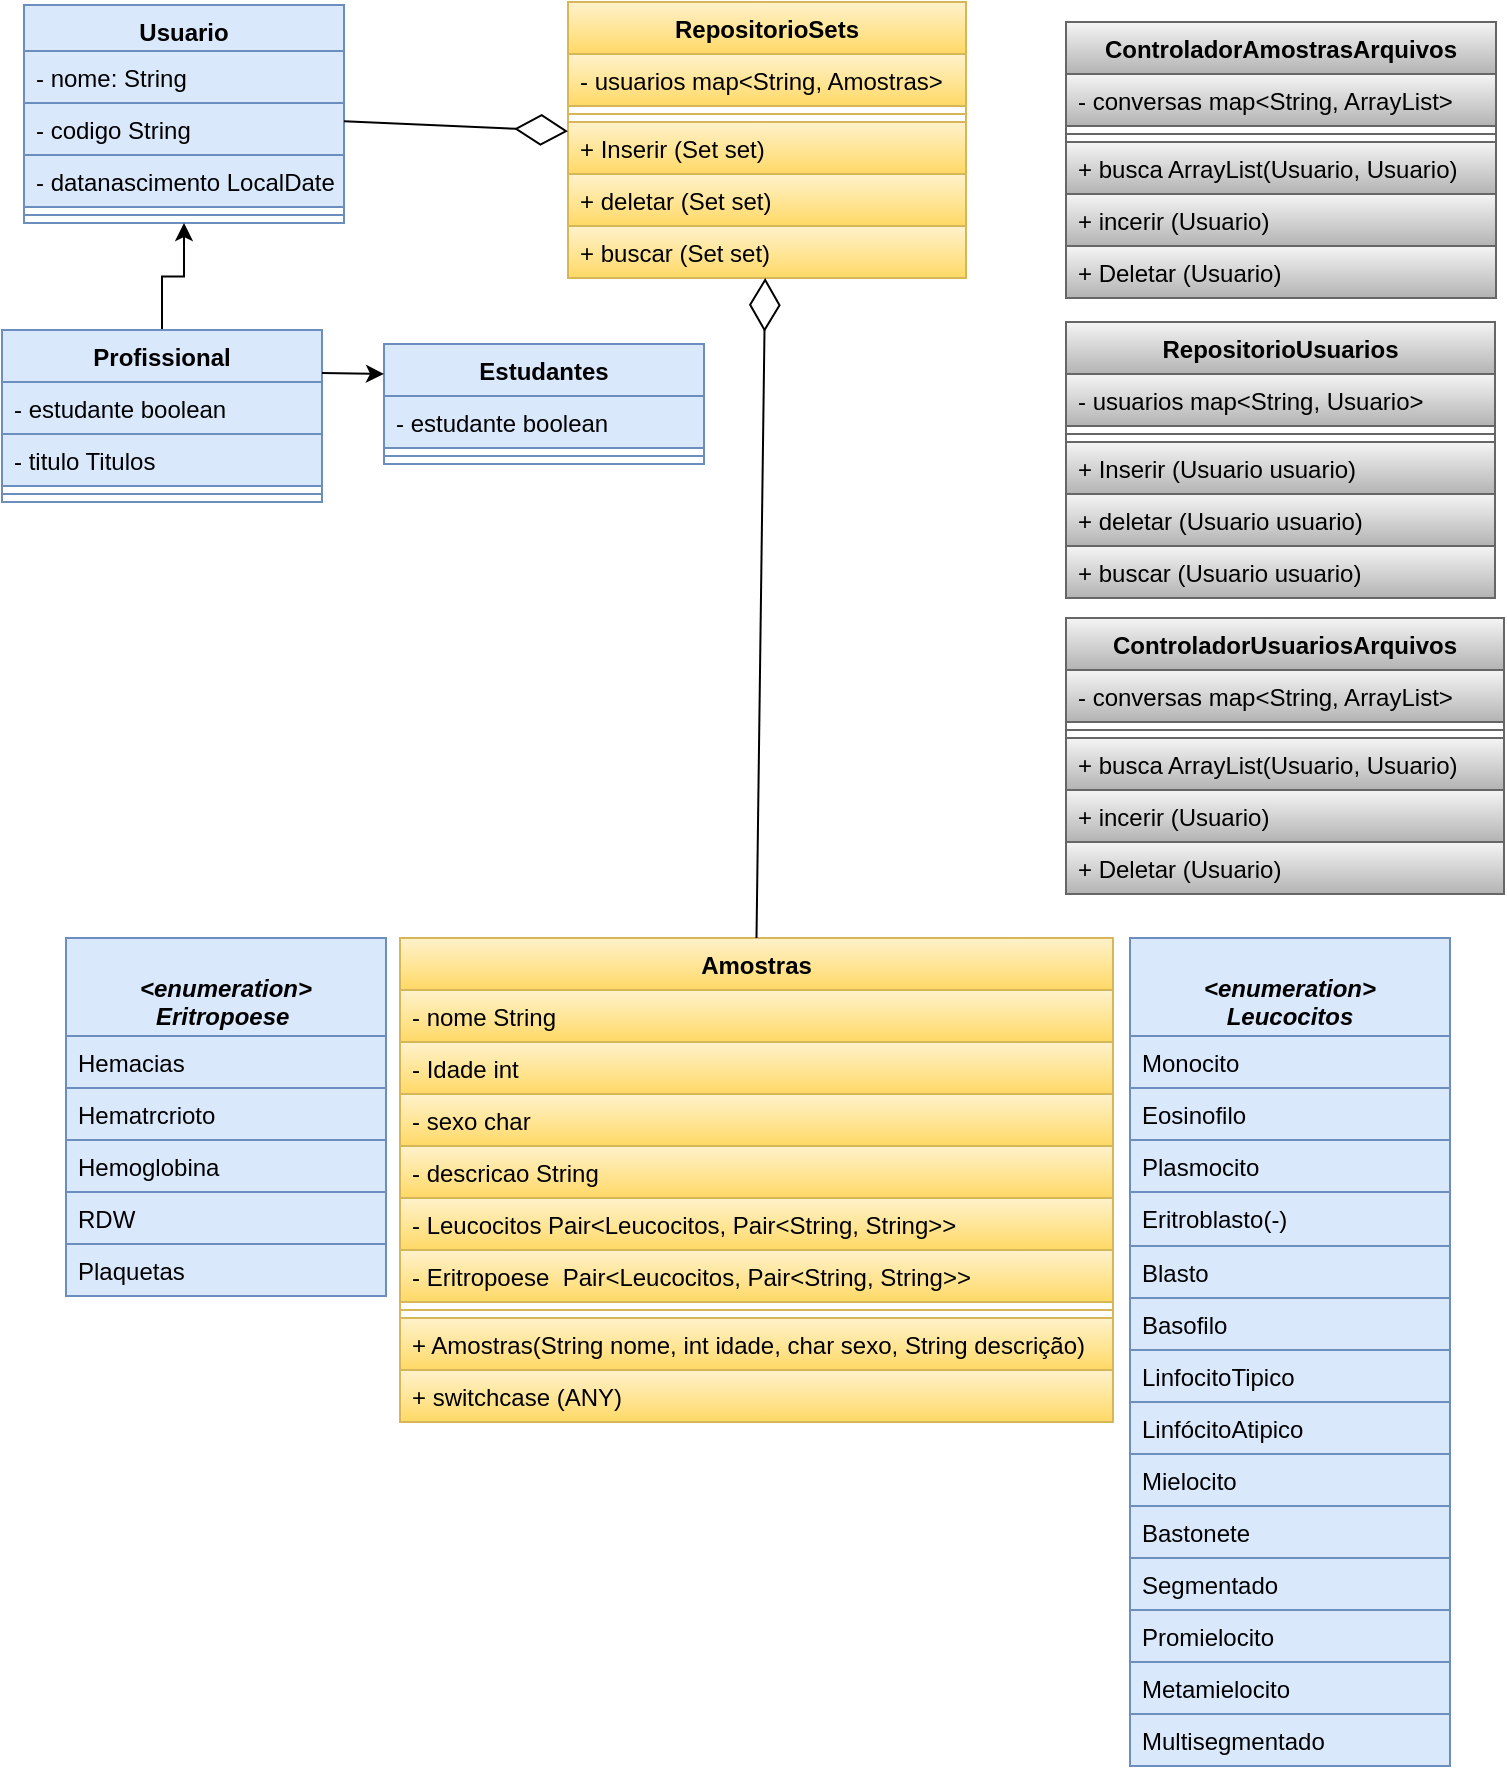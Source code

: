 <mxfile version="17.4.6" type="google"><diagram name="Page-1" id="c4acf3e9-155e-7222-9cf6-157b1a14988f"><mxGraphModel grid="0" page="1" gridSize="10" guides="1" tooltips="1" connect="1" arrows="1" fold="1" pageScale="1" pageWidth="850" pageHeight="1100" background="none" math="0" shadow="0"><root><mxCell id="0"/><mxCell id="1" parent="0"/><mxCell id="GIiCDXgsUAsSO3MfC4Dt-1" value="Usuario" style="swimlane;fontStyle=1;align=center;verticalAlign=top;childLayout=stackLayout;horizontal=1;startSize=23;horizontalStack=0;resizeParent=1;resizeParentMax=0;resizeLast=0;collapsible=1;marginBottom=0;fillColor=#dae8fc;strokeColor=#6c8ebf;" vertex="1" parent="1"><mxGeometry x="-743" y="13.5" width="160" height="109" as="geometry"><mxRectangle x="50" y="507" width="80" height="26" as="alternateBounds"/></mxGeometry></mxCell><mxCell id="GIiCDXgsUAsSO3MfC4Dt-2" value="- nome: String" style="text;align=left;verticalAlign=top;spacingLeft=4;spacingRight=4;overflow=hidden;rotatable=0;points=[[0,0.5],[1,0.5]];portConstraint=eastwest;fillColor=#dae8fc;shadow=0;strokeColor=#6c8ebf;" vertex="1" parent="GIiCDXgsUAsSO3MfC4Dt-1"><mxGeometry y="23" width="160" height="26" as="geometry"/></mxCell><mxCell id="GIiCDXgsUAsSO3MfC4Dt-6" value="- codigo String" style="text;strokeColor=#6c8ebf;fillColor=#dae8fc;align=left;verticalAlign=top;spacingLeft=4;spacingRight=4;overflow=hidden;rotatable=0;points=[[0,0.5],[1,0.5]];portConstraint=eastwest;" vertex="1" parent="GIiCDXgsUAsSO3MfC4Dt-1"><mxGeometry y="49" width="160" height="26" as="geometry"/></mxCell><mxCell id="GIiCDXgsUAsSO3MfC4Dt-7" value="- datanascimento LocalDate" style="text;strokeColor=#6c8ebf;fillColor=#dae8fc;align=left;verticalAlign=top;spacingLeft=4;spacingRight=4;overflow=hidden;rotatable=0;points=[[0,0.5],[1,0.5]];portConstraint=eastwest;" vertex="1" parent="GIiCDXgsUAsSO3MfC4Dt-1"><mxGeometry y="75" width="160" height="26" as="geometry"/></mxCell><mxCell id="GIiCDXgsUAsSO3MfC4Dt-3" value="" style="line;strokeWidth=1;fillColor=#dae8fc;align=left;verticalAlign=middle;spacingTop=-1;spacingLeft=3;spacingRight=3;rotatable=0;labelPosition=right;points=[];portConstraint=eastwest;strokeColor=#6c8ebf;" vertex="1" parent="GIiCDXgsUAsSO3MfC4Dt-1"><mxGeometry y="101" width="160" height="8" as="geometry"/></mxCell><mxCell id="GIiCDXgsUAsSO3MfC4Dt-12" value="Estudantes" style="swimlane;fontStyle=1;align=center;verticalAlign=top;childLayout=stackLayout;horizontal=1;startSize=26;horizontalStack=0;resizeParent=1;resizeParentMax=0;resizeLast=0;collapsible=1;marginBottom=0;shadow=0;fillColor=#dae8fc;strokeColor=#6c8ebf;" vertex="1" parent="1"><mxGeometry x="-563" y="183" width="160" height="60" as="geometry"/></mxCell><mxCell id="GIiCDXgsUAsSO3MfC4Dt-13" value="- estudante boolean" style="text;strokeColor=#6c8ebf;fillColor=#dae8fc;align=left;verticalAlign=top;spacingLeft=4;spacingRight=4;overflow=hidden;rotatable=0;points=[[0,0.5],[1,0.5]];portConstraint=eastwest;shadow=0;" vertex="1" parent="GIiCDXgsUAsSO3MfC4Dt-12"><mxGeometry y="26" width="160" height="26" as="geometry"/></mxCell><mxCell id="GIiCDXgsUAsSO3MfC4Dt-14" value="" style="line;strokeWidth=1;fillColor=#dae8fc;align=left;verticalAlign=middle;spacingTop=-1;spacingLeft=3;spacingRight=3;rotatable=0;labelPosition=right;points=[];portConstraint=eastwest;shadow=0;strokeColor=#6c8ebf;" vertex="1" parent="GIiCDXgsUAsSO3MfC4Dt-12"><mxGeometry y="52" width="160" height="8" as="geometry"/></mxCell><mxCell id="GIiCDXgsUAsSO3MfC4Dt-23" value="Amostras&#10;" style="swimlane;fontStyle=1;align=center;verticalAlign=top;childLayout=stackLayout;horizontal=1;startSize=26;horizontalStack=0;resizeParent=1;resizeParentMax=0;resizeLast=0;collapsible=1;marginBottom=0;shadow=0;fillColor=#fff2cc;gradientColor=#ffd966;strokeColor=#d6b656;" vertex="1" parent="1"><mxGeometry x="-555" y="480" width="356.5" height="242" as="geometry"/></mxCell><mxCell id="GIiCDXgsUAsSO3MfC4Dt-24" value="- nome String&#10;" style="text;strokeColor=#d6b656;fillColor=#fff2cc;align=left;verticalAlign=top;spacingLeft=4;spacingRight=4;overflow=hidden;rotatable=0;points=[[0,0.5],[1,0.5]];portConstraint=eastwest;shadow=0;gradientColor=#ffd966;" vertex="1" parent="GIiCDXgsUAsSO3MfC4Dt-23"><mxGeometry y="26" width="356.5" height="26" as="geometry"/></mxCell><mxCell id="fP2NmQQNGqeW-H18xXMQ-36" value="- Idade int&#10;" style="text;strokeColor=#d6b656;fillColor=#fff2cc;align=left;verticalAlign=top;spacingLeft=4;spacingRight=4;overflow=hidden;rotatable=0;points=[[0,0.5],[1,0.5]];portConstraint=eastwest;shadow=0;gradientColor=#ffd966;" vertex="1" parent="GIiCDXgsUAsSO3MfC4Dt-23"><mxGeometry y="52" width="356.5" height="26" as="geometry"/></mxCell><mxCell id="fP2NmQQNGqeW-H18xXMQ-37" value="- sexo char" style="text;strokeColor=#d6b656;fillColor=#fff2cc;align=left;verticalAlign=top;spacingLeft=4;spacingRight=4;overflow=hidden;rotatable=0;points=[[0,0.5],[1,0.5]];portConstraint=eastwest;shadow=0;gradientColor=#ffd966;" vertex="1" parent="GIiCDXgsUAsSO3MfC4Dt-23"><mxGeometry y="78" width="356.5" height="26" as="geometry"/></mxCell><mxCell id="GIiCDXgsUAsSO3MfC4Dt-28" value="- descricao String&#10;" style="text;strokeColor=#d6b656;fillColor=#fff2cc;align=left;verticalAlign=top;spacingLeft=4;spacingRight=4;overflow=hidden;rotatable=0;points=[[0,0.5],[1,0.5]];portConstraint=eastwest;shadow=0;gradientColor=#ffd966;" vertex="1" parent="GIiCDXgsUAsSO3MfC4Dt-23"><mxGeometry y="104" width="356.5" height="26" as="geometry"/></mxCell><mxCell id="fP2NmQQNGqeW-H18xXMQ-39" value="- Leucocitos Pair&lt;Leucocitos, Pair&lt;String, String&gt;&gt;&#10;" style="text;strokeColor=#d6b656;fillColor=#fff2cc;align=left;verticalAlign=top;spacingLeft=4;spacingRight=4;overflow=hidden;rotatable=0;points=[[0,0.5],[1,0.5]];portConstraint=eastwest;shadow=0;gradientColor=#ffd966;" vertex="1" parent="GIiCDXgsUAsSO3MfC4Dt-23"><mxGeometry y="130" width="356.5" height="26" as="geometry"/></mxCell><mxCell id="fP2NmQQNGqeW-H18xXMQ-194" value="- Eritropoese  Pair&lt;Leucocitos, Pair&lt;String, String&gt;&gt;&#10;" style="text;strokeColor=#d6b656;fillColor=#fff2cc;align=left;verticalAlign=top;spacingLeft=4;spacingRight=4;overflow=hidden;rotatable=0;points=[[0,0.5],[1,0.5]];portConstraint=eastwest;shadow=0;gradientColor=#ffd966;" vertex="1" parent="GIiCDXgsUAsSO3MfC4Dt-23"><mxGeometry y="156" width="356.5" height="26" as="geometry"/></mxCell><mxCell id="GIiCDXgsUAsSO3MfC4Dt-25" value="" style="line;strokeWidth=1;fillColor=#fff2cc;align=left;verticalAlign=middle;spacingTop=-1;spacingLeft=3;spacingRight=3;rotatable=0;labelPosition=right;points=[];portConstraint=eastwest;shadow=0;gradientColor=#ffd966;strokeColor=#d6b656;" vertex="1" parent="GIiCDXgsUAsSO3MfC4Dt-23"><mxGeometry y="182" width="356.5" height="8" as="geometry"/></mxCell><mxCell id="fP2NmQQNGqeW-H18xXMQ-169" value="+ Amostras(String nome, int idade, char sexo, String descrição)" style="text;strokeColor=#d6b656;fillColor=#fff2cc;align=left;verticalAlign=top;spacingLeft=4;spacingRight=4;overflow=hidden;rotatable=0;points=[[0,0.5],[1,0.5]];portConstraint=eastwest;shadow=0;gradientColor=#ffd966;" vertex="1" parent="GIiCDXgsUAsSO3MfC4Dt-23"><mxGeometry y="190" width="356.5" height="26" as="geometry"/></mxCell><mxCell id="fP2NmQQNGqeW-H18xXMQ-213" value="+ switchcase (ANY)" style="text;strokeColor=#d6b656;fillColor=#fff2cc;align=left;verticalAlign=top;spacingLeft=4;spacingRight=4;overflow=hidden;rotatable=0;points=[[0,0.5],[1,0.5]];portConstraint=eastwest;shadow=0;gradientColor=#ffd966;" vertex="1" parent="GIiCDXgsUAsSO3MfC4Dt-23"><mxGeometry y="216" width="356.5" height="26" as="geometry"/></mxCell><mxCell id="GIiCDXgsUAsSO3MfC4Dt-82" value="RepositorioUsuarios" style="swimlane;fontStyle=1;align=center;verticalAlign=top;childLayout=stackLayout;horizontal=1;startSize=26;horizontalStack=0;resizeParent=1;resizeParentMax=0;resizeLast=0;collapsible=1;marginBottom=0;shadow=0;fillColor=#f5f5f5;gradientColor=#b3b3b3;strokeColor=#666666;" vertex="1" parent="1"><mxGeometry x="-222" y="172" width="214.5" height="138" as="geometry"/></mxCell><mxCell id="GIiCDXgsUAsSO3MfC4Dt-83" value="- usuarios map&lt;String, Usuario&gt;" style="text;strokeColor=#666666;fillColor=#f5f5f5;align=left;verticalAlign=top;spacingLeft=4;spacingRight=4;overflow=hidden;rotatable=0;points=[[0,0.5],[1,0.5]];portConstraint=eastwest;shadow=0;gradientColor=#b3b3b3;" vertex="1" parent="GIiCDXgsUAsSO3MfC4Dt-82"><mxGeometry y="26" width="214.5" height="26" as="geometry"/></mxCell><mxCell id="GIiCDXgsUAsSO3MfC4Dt-84" value="" style="line;strokeWidth=1;fillColor=#f5f5f5;align=left;verticalAlign=middle;spacingTop=-1;spacingLeft=3;spacingRight=3;rotatable=0;labelPosition=right;points=[];portConstraint=eastwest;shadow=0;gradientColor=#b3b3b3;strokeColor=#666666;" vertex="1" parent="GIiCDXgsUAsSO3MfC4Dt-82"><mxGeometry y="52" width="214.5" height="8" as="geometry"/></mxCell><mxCell id="GIiCDXgsUAsSO3MfC4Dt-85" value="+ Inserir (Usuario usuario)" style="text;strokeColor=#666666;fillColor=#f5f5f5;align=left;verticalAlign=top;spacingLeft=4;spacingRight=4;overflow=hidden;rotatable=0;points=[[0,0.5],[1,0.5]];portConstraint=eastwest;shadow=0;gradientColor=#b3b3b3;" vertex="1" parent="GIiCDXgsUAsSO3MfC4Dt-82"><mxGeometry y="60" width="214.5" height="26" as="geometry"/></mxCell><mxCell id="GIiCDXgsUAsSO3MfC4Dt-86" value="+ deletar (Usuario usuario)" style="text;strokeColor=#666666;fillColor=#f5f5f5;align=left;verticalAlign=top;spacingLeft=4;spacingRight=4;overflow=hidden;rotatable=0;points=[[0,0.5],[1,0.5]];portConstraint=eastwest;shadow=0;gradientColor=#b3b3b3;" vertex="1" parent="GIiCDXgsUAsSO3MfC4Dt-82"><mxGeometry y="86" width="214.5" height="26" as="geometry"/></mxCell><mxCell id="GIiCDXgsUAsSO3MfC4Dt-87" value="+ buscar (Usuario usuario)" style="text;strokeColor=#666666;fillColor=#f5f5f5;align=left;verticalAlign=top;spacingLeft=4;spacingRight=4;overflow=hidden;rotatable=0;points=[[0,0.5],[1,0.5]];portConstraint=eastwest;shadow=0;gradientColor=#b3b3b3;" vertex="1" parent="GIiCDXgsUAsSO3MfC4Dt-82"><mxGeometry y="112" width="214.5" height="26" as="geometry"/></mxCell><mxCell id="GIiCDXgsUAsSO3MfC4Dt-94" value="ControladorUsuariosArquivos&#10;" style="swimlane;fontStyle=1;align=center;verticalAlign=top;childLayout=stackLayout;horizontal=1;startSize=26;horizontalStack=0;resizeParent=1;resizeParentMax=0;resizeLast=0;collapsible=1;marginBottom=0;shadow=0;fillColor=#f5f5f5;gradientColor=#b3b3b3;strokeColor=#666666;" vertex="1" parent="1"><mxGeometry x="-222" y="320" width="219" height="138" as="geometry"/></mxCell><mxCell id="GIiCDXgsUAsSO3MfC4Dt-95" value="- conversas map&lt;String, ArrayList&gt;" style="text;strokeColor=#666666;fillColor=#f5f5f5;align=left;verticalAlign=top;spacingLeft=4;spacingRight=4;overflow=hidden;rotatable=0;points=[[0,0.5],[1,0.5]];portConstraint=eastwest;shadow=0;gradientColor=#b3b3b3;" vertex="1" parent="GIiCDXgsUAsSO3MfC4Dt-94"><mxGeometry y="26" width="219" height="26" as="geometry"/></mxCell><mxCell id="GIiCDXgsUAsSO3MfC4Dt-96" value="" style="line;strokeWidth=1;fillColor=#f5f5f5;align=left;verticalAlign=middle;spacingTop=-1;spacingLeft=3;spacingRight=3;rotatable=0;labelPosition=right;points=[];portConstraint=eastwest;shadow=0;gradientColor=#b3b3b3;strokeColor=#666666;" vertex="1" parent="GIiCDXgsUAsSO3MfC4Dt-94"><mxGeometry y="52" width="219" height="8" as="geometry"/></mxCell><mxCell id="GIiCDXgsUAsSO3MfC4Dt-97" value="+ busca ArrayList(Usuario, Usuario)" style="text;strokeColor=#666666;fillColor=#f5f5f5;align=left;verticalAlign=top;spacingLeft=4;spacingRight=4;overflow=hidden;rotatable=0;points=[[0,0.5],[1,0.5]];portConstraint=eastwest;shadow=0;gradientColor=#b3b3b3;" vertex="1" parent="GIiCDXgsUAsSO3MfC4Dt-94"><mxGeometry y="60" width="219" height="26" as="geometry"/></mxCell><mxCell id="fP2NmQQNGqeW-H18xXMQ-215" value="+ incerir (Usuario)" style="text;strokeColor=#666666;fillColor=#f5f5f5;align=left;verticalAlign=top;spacingLeft=4;spacingRight=4;overflow=hidden;rotatable=0;points=[[0,0.5],[1,0.5]];portConstraint=eastwest;shadow=0;gradientColor=#b3b3b3;" vertex="1" parent="GIiCDXgsUAsSO3MfC4Dt-94"><mxGeometry y="86" width="219" height="26" as="geometry"/></mxCell><mxCell id="GIiCDXgsUAsSO3MfC4Dt-107" value="+ Deletar (Usuario)" style="text;strokeColor=#666666;fillColor=#f5f5f5;align=left;verticalAlign=top;spacingLeft=4;spacingRight=4;overflow=hidden;rotatable=0;points=[[0,0.5],[1,0.5]];portConstraint=eastwest;shadow=0;gradientColor=#b3b3b3;" vertex="1" parent="GIiCDXgsUAsSO3MfC4Dt-94"><mxGeometry y="112" width="219" height="26" as="geometry"/></mxCell><mxCell id="GIiCDXgsUAsSO3MfC4Dt-108" value="RepositorioSets" style="swimlane;fontStyle=1;align=center;verticalAlign=top;childLayout=stackLayout;horizontal=1;startSize=26;horizontalStack=0;resizeParent=1;resizeParentMax=0;resizeLast=0;collapsible=1;marginBottom=0;shadow=0;fillColor=#fff2cc;gradientColor=#ffd966;strokeColor=#d6b656;" vertex="1" parent="1"><mxGeometry x="-471" y="12" width="199" height="138" as="geometry"/></mxCell><mxCell id="GIiCDXgsUAsSO3MfC4Dt-109" value="- usuarios map&lt;String, Amostras&gt;" style="text;strokeColor=#d6b656;fillColor=#fff2cc;align=left;verticalAlign=top;spacingLeft=4;spacingRight=4;overflow=hidden;rotatable=0;points=[[0,0.5],[1,0.5]];portConstraint=eastwest;shadow=0;gradientColor=#ffd966;" vertex="1" parent="GIiCDXgsUAsSO3MfC4Dt-108"><mxGeometry y="26" width="199" height="26" as="geometry"/></mxCell><mxCell id="GIiCDXgsUAsSO3MfC4Dt-110" value="" style="line;strokeWidth=1;fillColor=#fff2cc;align=left;verticalAlign=middle;spacingTop=-1;spacingLeft=3;spacingRight=3;rotatable=0;labelPosition=right;points=[];portConstraint=eastwest;shadow=0;gradientColor=#ffd966;strokeColor=#d6b656;" vertex="1" parent="GIiCDXgsUAsSO3MfC4Dt-108"><mxGeometry y="52" width="199" height="8" as="geometry"/></mxCell><mxCell id="GIiCDXgsUAsSO3MfC4Dt-111" value="+ Inserir (Set set)" style="text;strokeColor=#d6b656;fillColor=#fff2cc;align=left;verticalAlign=top;spacingLeft=4;spacingRight=4;overflow=hidden;rotatable=0;points=[[0,0.5],[1,0.5]];portConstraint=eastwest;shadow=0;gradientColor=#ffd966;" vertex="1" parent="GIiCDXgsUAsSO3MfC4Dt-108"><mxGeometry y="60" width="199" height="26" as="geometry"/></mxCell><mxCell id="GIiCDXgsUAsSO3MfC4Dt-112" value="+ deletar (Set set)" style="text;strokeColor=#d6b656;fillColor=#fff2cc;align=left;verticalAlign=top;spacingLeft=4;spacingRight=4;overflow=hidden;rotatable=0;points=[[0,0.5],[1,0.5]];portConstraint=eastwest;shadow=0;gradientColor=#ffd966;" vertex="1" parent="GIiCDXgsUAsSO3MfC4Dt-108"><mxGeometry y="86" width="199" height="26" as="geometry"/></mxCell><mxCell id="GIiCDXgsUAsSO3MfC4Dt-113" value="+ buscar (Set set)" style="text;strokeColor=#d6b656;fillColor=#fff2cc;align=left;verticalAlign=top;spacingLeft=4;spacingRight=4;overflow=hidden;rotatable=0;points=[[0,0.5],[1,0.5]];portConstraint=eastwest;shadow=0;gradientColor=#ffd966;" vertex="1" parent="GIiCDXgsUAsSO3MfC4Dt-108"><mxGeometry y="112" width="199" height="26" as="geometry"/></mxCell><mxCell id="GIiCDXgsUAsSO3MfC4Dt-119" value="ControladorAmostrasArquivos&#10;" style="swimlane;fontStyle=1;align=center;verticalAlign=top;childLayout=stackLayout;horizontal=1;startSize=26;horizontalStack=0;resizeParent=1;resizeParentMax=0;resizeLast=0;collapsible=1;marginBottom=0;shadow=0;fillColor=#f5f5f5;gradientColor=#b3b3b3;strokeColor=#666666;" vertex="1" parent="1"><mxGeometry x="-222" y="22" width="215" height="138" as="geometry"/></mxCell><mxCell id="GIiCDXgsUAsSO3MfC4Dt-120" value="- conversas map&lt;String, ArrayList&gt;" style="text;strokeColor=#666666;fillColor=#f5f5f5;align=left;verticalAlign=top;spacingLeft=4;spacingRight=4;overflow=hidden;rotatable=0;points=[[0,0.5],[1,0.5]];portConstraint=eastwest;shadow=0;gradientColor=#b3b3b3;" vertex="1" parent="GIiCDXgsUAsSO3MfC4Dt-119"><mxGeometry y="26" width="215" height="26" as="geometry"/></mxCell><mxCell id="GIiCDXgsUAsSO3MfC4Dt-121" value="" style="line;strokeWidth=1;fillColor=#f5f5f5;align=left;verticalAlign=middle;spacingTop=-1;spacingLeft=3;spacingRight=3;rotatable=0;labelPosition=right;points=[];portConstraint=eastwest;shadow=0;gradientColor=#b3b3b3;strokeColor=#666666;" vertex="1" parent="GIiCDXgsUAsSO3MfC4Dt-119"><mxGeometry y="52" width="215" height="8" as="geometry"/></mxCell><mxCell id="GIiCDXgsUAsSO3MfC4Dt-122" value="+ busca ArrayList(Usuario, Usuario)" style="text;strokeColor=#666666;fillColor=#f5f5f5;align=left;verticalAlign=top;spacingLeft=4;spacingRight=4;overflow=hidden;rotatable=0;points=[[0,0.5],[1,0.5]];portConstraint=eastwest;shadow=0;gradientColor=#b3b3b3;" vertex="1" parent="GIiCDXgsUAsSO3MfC4Dt-119"><mxGeometry y="60" width="215" height="26" as="geometry"/></mxCell><mxCell id="GIiCDXgsUAsSO3MfC4Dt-123" value="+ incerir (Usuario)" style="text;strokeColor=#666666;fillColor=#f5f5f5;align=left;verticalAlign=top;spacingLeft=4;spacingRight=4;overflow=hidden;rotatable=0;points=[[0,0.5],[1,0.5]];portConstraint=eastwest;shadow=0;gradientColor=#b3b3b3;" vertex="1" parent="GIiCDXgsUAsSO3MfC4Dt-119"><mxGeometry y="86" width="215" height="26" as="geometry"/></mxCell><mxCell id="fP2NmQQNGqeW-H18xXMQ-214" value="+ Deletar (Usuario)" style="text;strokeColor=#666666;fillColor=#f5f5f5;align=left;verticalAlign=top;spacingLeft=4;spacingRight=4;overflow=hidden;rotatable=0;points=[[0,0.5],[1,0.5]];portConstraint=eastwest;shadow=0;gradientColor=#b3b3b3;" vertex="1" parent="GIiCDXgsUAsSO3MfC4Dt-119"><mxGeometry y="112" width="215" height="26" as="geometry"/></mxCell><mxCell id="wb7fAY1XNCPEgNLphyo4-92" style="edgeStyle=orthogonalEdgeStyle;rounded=0;orthogonalLoop=1;jettySize=auto;html=1;startArrow=none;fillColor=#f8cecc;strokeColor=#b85450;" edge="1" parent="1"><mxGeometry relative="1" as="geometry"><mxPoint x="-588.966" y="658" as="targetPoint"/></mxGeometry></mxCell><mxCell id="fP2NmQQNGqeW-H18xXMQ-211" style="edgeStyle=orthogonalEdgeStyle;rounded=0;orthogonalLoop=1;jettySize=auto;html=1;" edge="1" parent="1" source="GIiCDXgsUAsSO3MfC4Dt-17" target="GIiCDXgsUAsSO3MfC4Dt-1"><mxGeometry relative="1" as="geometry"/></mxCell><mxCell id="GIiCDXgsUAsSO3MfC4Dt-17" value="Profissional" style="swimlane;fontStyle=1;align=center;verticalAlign=top;childLayout=stackLayout;horizontal=1;startSize=26;horizontalStack=0;resizeParent=1;resizeParentMax=0;resizeLast=0;collapsible=1;marginBottom=0;shadow=0;fillColor=#dae8fc;strokeColor=#6c8ebf;" vertex="1" parent="1"><mxGeometry x="-754" y="176" width="160" height="86" as="geometry"/></mxCell><mxCell id="GIiCDXgsUAsSO3MfC4Dt-18" value="- estudante boolean" style="text;strokeColor=#6c8ebf;fillColor=#dae8fc;align=left;verticalAlign=top;spacingLeft=4;spacingRight=4;overflow=hidden;rotatable=0;points=[[0,0.5],[1,0.5]];portConstraint=eastwest;shadow=0;" vertex="1" parent="GIiCDXgsUAsSO3MfC4Dt-17"><mxGeometry y="26" width="160" height="26" as="geometry"/></mxCell><mxCell id="fP2NmQQNGqeW-H18xXMQ-201" value="- titulo Titulos" style="text;strokeColor=#6c8ebf;fillColor=#dae8fc;align=left;verticalAlign=top;spacingLeft=4;spacingRight=4;overflow=hidden;rotatable=0;points=[[0,0.5],[1,0.5]];portConstraint=eastwest;shadow=0;" vertex="1" parent="GIiCDXgsUAsSO3MfC4Dt-17"><mxGeometry y="52" width="160" height="26" as="geometry"/></mxCell><mxCell id="GIiCDXgsUAsSO3MfC4Dt-19" value="" style="line;strokeWidth=1;fillColor=#dae8fc;align=left;verticalAlign=middle;spacingTop=-1;spacingLeft=3;spacingRight=3;rotatable=0;labelPosition=right;points=[];portConstraint=eastwest;shadow=0;strokeColor=#6c8ebf;" vertex="1" parent="GIiCDXgsUAsSO3MfC4Dt-17"><mxGeometry y="78" width="160" height="8" as="geometry"/></mxCell><mxCell id="x9St0EuGBLBd9zhGTbwU-3" value="" style="endArrow=classic;html=1;rounded=0;entryX=0;entryY=0.25;entryDx=0;entryDy=0;exitX=1;exitY=0.25;exitDx=0;exitDy=0;" edge="1" parent="1" source="GIiCDXgsUAsSO3MfC4Dt-17" target="GIiCDXgsUAsSO3MfC4Dt-12"><mxGeometry width="50" height="50" relative="1" as="geometry"><mxPoint x="-473" y="342" as="sourcePoint"/><mxPoint x="-423" y="292" as="targetPoint"/></mxGeometry></mxCell><mxCell id="fP2NmQQNGqeW-H18xXMQ-9" value="&#10;&lt;enumeration&gt;&#10;Leucocitos" style="swimlane;fontStyle=3;childLayout=stackLayout;horizontal=1;startSize=49;fillColor=#dae8fc;horizontalStack=0;resizeParent=1;resizeParentMax=0;resizeLast=0;collapsible=1;marginBottom=0;strokeColor=#6c8ebf;" vertex="1" parent="1"><mxGeometry x="-190" y="480" width="160" height="414" as="geometry"><mxRectangle x="-118" y="459" width="113" height="49" as="alternateBounds"/></mxGeometry></mxCell><mxCell id="fP2NmQQNGqeW-H18xXMQ-10" value="Monocito&#10;&#10;&lt;br style=&quot;padding: 0px; margin: 0px; color: rgb(0, 0, 0); font-family: helvetica; font-size: 12px; font-style: italic; font-weight: 700; letter-spacing: normal; text-align: center; text-indent: 0px; text-transform: none; word-spacing: 0px; background-color: rgb(248, 249, 250);&quot;&gt;&lt;span style=&quot;color: rgb(0, 0, 0); font-family: helvetica; font-size: 12px; font-style: italic; font-weight: 700; letter-spacing: normal; text-align: center; text-indent: 0px; text-transform: none; word-spacing: 0px; background-color: rgb(248, 249, 250); display: inline; float: none;&quot;&gt;&amp;lt;enumeration&amp;gt;&lt;/span&gt;&lt;br style=&quot;padding: 0px; margin: 0px; color: rgb(0, 0, 0); font-family: helvetica; font-size: 12px; font-style: italic; font-weight: 700; letter-spacing: normal; text-align: center; text-indent: 0px; text-transform: none; word-spacing: 0px; background-color: rgb(248, 249, 250);&quot;&gt;&lt;span style=&quot;color: rgb(0, 0, 0); font-family: helvetica; font-size: 12px; font-style: italic; font-weight: 700; letter-spacing: normal; text-align: center; text-indent: 0px; text-transform: none; word-spacing: 0px; background-color: rgb(248, 249, 250); display: inline; float: none;&quot;&gt;Leucocitos&lt;/span&gt;&#10;&#10;" style="text;strokeColor=#6c8ebf;fillColor=#dae8fc;align=left;verticalAlign=top;spacingLeft=4;spacingRight=4;overflow=hidden;rotatable=0;points=[[0,0.5],[1,0.5]];portConstraint=eastwest;" vertex="1" parent="fP2NmQQNGqeW-H18xXMQ-9"><mxGeometry y="49" width="160" height="26" as="geometry"/></mxCell><mxCell id="fP2NmQQNGqeW-H18xXMQ-11" value="Eosinofilo" style="text;strokeColor=#6c8ebf;fillColor=#dae8fc;align=left;verticalAlign=top;spacingLeft=4;spacingRight=4;overflow=hidden;rotatable=0;points=[[0,0.5],[1,0.5]];portConstraint=eastwest;" vertex="1" parent="fP2NmQQNGqeW-H18xXMQ-9"><mxGeometry y="75" width="160" height="26" as="geometry"/></mxCell><mxCell id="fP2NmQQNGqeW-H18xXMQ-12" value="Plasmocito" style="text;strokeColor=#6c8ebf;fillColor=#dae8fc;align=left;verticalAlign=top;spacingLeft=4;spacingRight=4;overflow=hidden;rotatable=0;points=[[0,0.5],[1,0.5]];portConstraint=eastwest;" vertex="1" parent="fP2NmQQNGqeW-H18xXMQ-9"><mxGeometry y="101" width="160" height="26" as="geometry"/></mxCell><mxCell id="fP2NmQQNGqeW-H18xXMQ-13" value="Eritroblasto(-)" style="text;strokeColor=#6c8ebf;fillColor=#dae8fc;align=left;verticalAlign=top;spacingLeft=4;spacingRight=4;overflow=hidden;rotatable=0;points=[[0,0.5],[1,0.5]];portConstraint=eastwest;" vertex="1" parent="fP2NmQQNGqeW-H18xXMQ-9"><mxGeometry y="127" width="160" height="27" as="geometry"/></mxCell><mxCell id="fP2NmQQNGqeW-H18xXMQ-14" value="Blasto" style="text;strokeColor=#6c8ebf;fillColor=#dae8fc;align=left;verticalAlign=top;spacingLeft=4;spacingRight=4;overflow=hidden;rotatable=0;points=[[0,0.5],[1,0.5]];portConstraint=eastwest;" vertex="1" parent="fP2NmQQNGqeW-H18xXMQ-9"><mxGeometry y="154" width="160" height="26" as="geometry"/></mxCell><mxCell id="fP2NmQQNGqeW-H18xXMQ-16" value="Basofilo" style="text;strokeColor=#6c8ebf;fillColor=#dae8fc;align=left;verticalAlign=top;spacingLeft=4;spacingRight=4;overflow=hidden;rotatable=0;points=[[0,0.5],[1,0.5]];portConstraint=eastwest;" vertex="1" parent="fP2NmQQNGqeW-H18xXMQ-9"><mxGeometry y="180" width="160" height="26" as="geometry"/></mxCell><mxCell id="fP2NmQQNGqeW-H18xXMQ-19" value="LinfocitoTipico" style="text;strokeColor=#6c8ebf;fillColor=#dae8fc;align=left;verticalAlign=top;spacingLeft=4;spacingRight=4;overflow=hidden;rotatable=0;points=[[0,0.5],[1,0.5]];portConstraint=eastwest;" vertex="1" parent="fP2NmQQNGqeW-H18xXMQ-9"><mxGeometry y="206" width="160" height="26" as="geometry"/></mxCell><mxCell id="fP2NmQQNGqeW-H18xXMQ-20" value="LinfócitoAtipico" style="text;strokeColor=#6c8ebf;fillColor=#dae8fc;align=left;verticalAlign=top;spacingLeft=4;spacingRight=4;overflow=hidden;rotatable=0;points=[[0,0.5],[1,0.5]];portConstraint=eastwest;" vertex="1" parent="fP2NmQQNGqeW-H18xXMQ-9"><mxGeometry y="232" width="160" height="26" as="geometry"/></mxCell><mxCell id="fP2NmQQNGqeW-H18xXMQ-21" value="Mielocito&#10;&#10;&lt;span style=&quot;color: rgb(0, 0, 0); font-family: helvetica; font-size: 12px; font-style: normal; font-weight: 700; letter-spacing: normal; text-align: center; text-indent: 0px; text-transform: none; word-spacing: 0px; background-color: rgb(248, 249, 250); display: inline; float: none;&quot;&gt;Bastonete&lt;/span&gt;&#10;&#10;" style="text;strokeColor=#6c8ebf;fillColor=#dae8fc;align=left;verticalAlign=top;spacingLeft=4;spacingRight=4;overflow=hidden;rotatable=0;points=[[0,0.5],[1,0.5]];portConstraint=eastwest;" vertex="1" parent="fP2NmQQNGqeW-H18xXMQ-9"><mxGeometry y="258" width="160" height="26" as="geometry"/></mxCell><mxCell id="fP2NmQQNGqeW-H18xXMQ-22" value="Bastonete" style="text;strokeColor=#6c8ebf;fillColor=#dae8fc;align=left;verticalAlign=top;spacingLeft=4;spacingRight=4;overflow=hidden;rotatable=0;points=[[0,0.5],[1,0.5]];portConstraint=eastwest;" vertex="1" parent="fP2NmQQNGqeW-H18xXMQ-9"><mxGeometry y="284" width="160" height="26" as="geometry"/></mxCell><mxCell id="fP2NmQQNGqeW-H18xXMQ-24" value="Segmentado" style="text;strokeColor=#6c8ebf;fillColor=#dae8fc;align=left;verticalAlign=top;spacingLeft=4;spacingRight=4;overflow=hidden;rotatable=0;points=[[0,0.5],[1,0.5]];portConstraint=eastwest;" vertex="1" parent="fP2NmQQNGqeW-H18xXMQ-9"><mxGeometry y="310" width="160" height="26" as="geometry"/></mxCell><mxCell id="fP2NmQQNGqeW-H18xXMQ-25" value="Promielocito" style="text;strokeColor=#6c8ebf;fillColor=#dae8fc;align=left;verticalAlign=top;spacingLeft=4;spacingRight=4;overflow=hidden;rotatable=0;points=[[0,0.5],[1,0.5]];portConstraint=eastwest;" vertex="1" parent="fP2NmQQNGqeW-H18xXMQ-9"><mxGeometry y="336" width="160" height="26" as="geometry"/></mxCell><mxCell id="fP2NmQQNGqeW-H18xXMQ-26" value="Metamielocito" style="text;strokeColor=#6c8ebf;fillColor=#dae8fc;align=left;verticalAlign=top;spacingLeft=4;spacingRight=4;overflow=hidden;rotatable=0;points=[[0,0.5],[1,0.5]];portConstraint=eastwest;" vertex="1" parent="fP2NmQQNGqeW-H18xXMQ-9"><mxGeometry y="362" width="160" height="26" as="geometry"/></mxCell><mxCell id="fP2NmQQNGqeW-H18xXMQ-27" value="Multisegmentado&#10;" style="text;strokeColor=#6c8ebf;fillColor=#dae8fc;align=left;verticalAlign=top;spacingLeft=4;spacingRight=4;overflow=hidden;rotatable=0;points=[[0,0.5],[1,0.5]];portConstraint=eastwest;" vertex="1" parent="fP2NmQQNGqeW-H18xXMQ-9"><mxGeometry y="388" width="160" height="26" as="geometry"/></mxCell><mxCell id="fP2NmQQNGqeW-H18xXMQ-173" value="&#10;&lt;enumeration&gt;&#10;Eritropoese " style="swimlane;fontStyle=3;childLayout=stackLayout;horizontal=1;startSize=49;fillColor=#dae8fc;horizontalStack=0;resizeParent=1;resizeParentMax=0;resizeLast=0;collapsible=1;marginBottom=0;strokeColor=#6c8ebf;" vertex="1" parent="1"><mxGeometry x="-722" y="480" width="160" height="179" as="geometry"><mxRectangle x="-118" y="459" width="113" height="49" as="alternateBounds"/></mxGeometry></mxCell><mxCell id="fP2NmQQNGqeW-H18xXMQ-174" value="Hemacias&#10;&#10;&lt;br style=&quot;padding: 0px; margin: 0px; color: rgb(0, 0, 0); font-family: helvetica; font-size: 12px; font-style: italic; font-weight: 700; letter-spacing: normal; text-align: center; text-indent: 0px; text-transform: none; word-spacing: 0px; background-color: rgb(248, 249, 250);&quot;&gt;&lt;span style=&quot;color: rgb(0, 0, 0); font-family: helvetica; font-size: 12px; font-style: italic; font-weight: 700; letter-spacing: normal; text-align: center; text-indent: 0px; text-transform: none; word-spacing: 0px; background-color: rgb(248, 249, 250); display: inline; float: none;&quot;&gt;&amp;lt;enumeration&amp;gt;&lt;/span&gt;&lt;br style=&quot;padding: 0px; margin: 0px; color: rgb(0, 0, 0); font-family: helvetica; font-size: 12px; font-style: italic; font-weight: 700; letter-spacing: normal; text-align: center; text-indent: 0px; text-transform: none; word-spacing: 0px; background-color: rgb(248, 249, 250);&quot;&gt;&lt;span style=&quot;color: rgb(0, 0, 0); font-family: helvetica; font-size: 12px; font-style: italic; font-weight: 700; letter-spacing: normal; text-align: center; text-indent: 0px; text-transform: none; word-spacing: 0px; background-color: rgb(248, 249, 250); display: inline; float: none;&quot;&gt;Leucocitos&lt;/span&gt;&#10;&#10;" style="text;strokeColor=#6c8ebf;fillColor=#dae8fc;align=left;verticalAlign=top;spacingLeft=4;spacingRight=4;overflow=hidden;rotatable=0;points=[[0,0.5],[1,0.5]];portConstraint=eastwest;" vertex="1" parent="fP2NmQQNGqeW-H18xXMQ-173"><mxGeometry y="49" width="160" height="26" as="geometry"/></mxCell><mxCell id="fP2NmQQNGqeW-H18xXMQ-189" value="Hematrcrioto&#10;&#10;&lt;br style=&quot;padding: 0px; margin: 0px; color: rgb(0, 0, 0); font-family: helvetica; font-size: 12px; font-style: italic; font-weight: 700; letter-spacing: normal; text-align: center; text-indent: 0px; text-transform: none; word-spacing: 0px; background-color: rgb(248, 249, 250);&quot;&gt;&lt;span style=&quot;color: rgb(0, 0, 0); font-family: helvetica; font-size: 12px; font-style: italic; font-weight: 700; letter-spacing: normal; text-align: center; text-indent: 0px; text-transform: none; word-spacing: 0px; background-color: rgb(248, 249, 250); display: inline; float: none;&quot;&gt;&amp;lt;enumeration&amp;gt;&lt;/span&gt;&lt;br style=&quot;padding: 0px; margin: 0px; color: rgb(0, 0, 0); font-family: helvetica; font-size: 12px; font-style: italic; font-weight: 700; letter-spacing: normal; text-align: center; text-indent: 0px; text-transform: none; word-spacing: 0px; background-color: rgb(248, 249, 250);&quot;&gt;&lt;span style=&quot;color: rgb(0, 0, 0); font-family: helvetica; font-size: 12px; font-style: italic; font-weight: 700; letter-spacing: normal; text-align: center; text-indent: 0px; text-transform: none; word-spacing: 0px; background-color: rgb(248, 249, 250); display: inline; float: none;&quot;&gt;Leucocitos&lt;/span&gt;&#10;&#10;" style="text;strokeColor=#6c8ebf;fillColor=#dae8fc;align=left;verticalAlign=top;spacingLeft=4;spacingRight=4;overflow=hidden;rotatable=0;points=[[0,0.5],[1,0.5]];portConstraint=eastwest;" vertex="1" parent="fP2NmQQNGqeW-H18xXMQ-173"><mxGeometry y="75" width="160" height="26" as="geometry"/></mxCell><mxCell id="fP2NmQQNGqeW-H18xXMQ-191" value="Hemoglobina&#10;&#10;&lt;br style=&quot;padding: 0px; margin: 0px; color: rgb(0, 0, 0); font-family: helvetica; font-size: 12px; font-style: italic; font-weight: 700; letter-spacing: normal; text-align: center; text-indent: 0px; text-transform: none; word-spacing: 0px; background-color: rgb(248, 249, 250);&quot;&gt;&lt;span style=&quot;color: rgb(0, 0, 0); font-family: helvetica; font-size: 12px; font-style: italic; font-weight: 700; letter-spacing: normal; text-align: center; text-indent: 0px; text-transform: none; word-spacing: 0px; background-color: rgb(248, 249, 250); display: inline; float: none;&quot;&gt;&amp;lt;enumeration&amp;gt;&lt;/span&gt;&lt;br style=&quot;padding: 0px; margin: 0px; color: rgb(0, 0, 0); font-family: helvetica; font-size: 12px; font-style: italic; font-weight: 700; letter-spacing: normal; text-align: center; text-indent: 0px; text-transform: none; word-spacing: 0px; background-color: rgb(248, 249, 250);&quot;&gt;&lt;span style=&quot;color: rgb(0, 0, 0); font-family: helvetica; font-size: 12px; font-style: italic; font-weight: 700; letter-spacing: normal; text-align: center; text-indent: 0px; text-transform: none; word-spacing: 0px; background-color: rgb(248, 249, 250); display: inline; float: none;&quot;&gt;Leucocitos&lt;/span&gt;&#10;&#10;" style="text;strokeColor=#6c8ebf;fillColor=#dae8fc;align=left;verticalAlign=top;spacingLeft=4;spacingRight=4;overflow=hidden;rotatable=0;points=[[0,0.5],[1,0.5]];portConstraint=eastwest;" vertex="1" parent="fP2NmQQNGqeW-H18xXMQ-173"><mxGeometry y="101" width="160" height="26" as="geometry"/></mxCell><mxCell id="fP2NmQQNGqeW-H18xXMQ-192" value="RDW&#10;&#10;&lt;br style=&quot;padding: 0px; margin: 0px; color: rgb(0, 0, 0); font-family: helvetica; font-size: 12px; font-style: italic; font-weight: 700; letter-spacing: normal; text-align: center; text-indent: 0px; text-transform: none; word-spacing: 0px; background-color: rgb(248, 249, 250);&quot;&gt;&lt;span style=&quot;color: rgb(0, 0, 0); font-family: helvetica; font-size: 12px; font-style: italic; font-weight: 700; letter-spacing: normal; text-align: center; text-indent: 0px; text-transform: none; word-spacing: 0px; background-color: rgb(248, 249, 250); display: inline; float: none;&quot;&gt;&amp;lt;enumeration&amp;gt;&lt;/span&gt;&lt;br style=&quot;padding: 0px; margin: 0px; color: rgb(0, 0, 0); font-family: helvetica; font-size: 12px; font-style: italic; font-weight: 700; letter-spacing: normal; text-align: center; text-indent: 0px; text-transform: none; word-spacing: 0px; background-color: rgb(248, 249, 250);&quot;&gt;&lt;span style=&quot;color: rgb(0, 0, 0); font-family: helvetica; font-size: 12px; font-style: italic; font-weight: 700; letter-spacing: normal; text-align: center; text-indent: 0px; text-transform: none; word-spacing: 0px; background-color: rgb(248, 249, 250); display: inline; float: none;&quot;&gt;Leucocitos&lt;/span&gt;&#10;&#10;" style="text;strokeColor=#6c8ebf;fillColor=#dae8fc;align=left;verticalAlign=top;spacingLeft=4;spacingRight=4;overflow=hidden;rotatable=0;points=[[0,0.5],[1,0.5]];portConstraint=eastwest;" vertex="1" parent="fP2NmQQNGqeW-H18xXMQ-173"><mxGeometry y="127" width="160" height="26" as="geometry"/></mxCell><mxCell id="fP2NmQQNGqeW-H18xXMQ-193" value="Plaquetas&#10;&#10;&lt;br style=&quot;padding: 0px; margin: 0px; color: rgb(0, 0, 0); font-family: helvetica; font-size: 12px; font-style: italic; font-weight: 700; letter-spacing: normal; text-align: center; text-indent: 0px; text-transform: none; word-spacing: 0px; background-color: rgb(248, 249, 250);&quot;&gt;&lt;span style=&quot;color: rgb(0, 0, 0); font-family: helvetica; font-size: 12px; font-style: italic; font-weight: 700; letter-spacing: normal; text-align: center; text-indent: 0px; text-transform: none; word-spacing: 0px; background-color: rgb(248, 249, 250); display: inline; float: none;&quot;&gt;&amp;lt;enumeration&amp;gt;&lt;/span&gt;&lt;br style=&quot;padding: 0px; margin: 0px; color: rgb(0, 0, 0); font-family: helvetica; font-size: 12px; font-style: italic; font-weight: 700; letter-spacing: normal; text-align: center; text-indent: 0px; text-transform: none; word-spacing: 0px; background-color: rgb(248, 249, 250);&quot;&gt;&lt;span style=&quot;color: rgb(0, 0, 0); font-family: helvetica; font-size: 12px; font-style: italic; font-weight: 700; letter-spacing: normal; text-align: center; text-indent: 0px; text-transform: none; word-spacing: 0px; background-color: rgb(248, 249, 250); display: inline; float: none;&quot;&gt;Leucocitos&lt;/span&gt;&#10;&#10;" style="text;strokeColor=#6c8ebf;fillColor=#dae8fc;align=left;verticalAlign=top;spacingLeft=4;spacingRight=4;overflow=hidden;rotatable=0;points=[[0,0.5],[1,0.5]];portConstraint=eastwest;" vertex="1" parent="fP2NmQQNGqeW-H18xXMQ-173"><mxGeometry y="153" width="160" height="26" as="geometry"/></mxCell><mxCell id="fP2NmQQNGqeW-H18xXMQ-208" value="" style="endArrow=diamondThin;endFill=0;endSize=24;html=1;rounded=0;exitX=0.5;exitY=0;exitDx=0;exitDy=0;" edge="1" parent="1" source="GIiCDXgsUAsSO3MfC4Dt-23" target="GIiCDXgsUAsSO3MfC4Dt-108"><mxGeometry width="160" relative="1" as="geometry"><mxPoint x="-346" y="255" as="sourcePoint"/><mxPoint x="-186" y="255" as="targetPoint"/></mxGeometry></mxCell><mxCell id="fP2NmQQNGqeW-H18xXMQ-209" value="" style="endArrow=diamondThin;endFill=0;endSize=24;html=1;rounded=0;" edge="1" parent="1" source="GIiCDXgsUAsSO3MfC4Dt-1" target="GIiCDXgsUAsSO3MfC4Dt-108"><mxGeometry width="160" relative="1" as="geometry"><mxPoint x="-398.75" y="457" as="sourcePoint"/><mxPoint x="-376.501" y="150" as="targetPoint"/><Array as="points"/></mxGeometry></mxCell></root></mxGraphModel></diagram></mxfile>